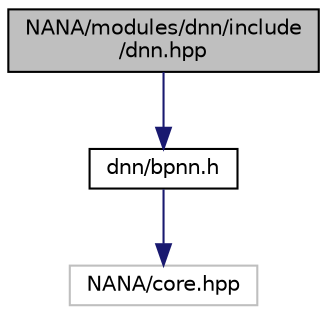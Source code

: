 digraph "NANA/modules/dnn/include/dnn.hpp"
{
 // LATEX_PDF_SIZE
  edge [fontname="Helvetica",fontsize="10",labelfontname="Helvetica",labelfontsize="10"];
  node [fontname="Helvetica",fontsize="10",shape=record];
  Node1 [label="NANA/modules/dnn/include\l/dnn.hpp",height=0.2,width=0.4,color="black", fillcolor="grey75", style="filled", fontcolor="black",tooltip="实现深度学习相关算法"];
  Node1 -> Node2 [color="midnightblue",fontsize="10",style="solid",fontname="Helvetica"];
  Node2 [label="dnn/bpnn.h",height=0.2,width=0.4,color="black", fillcolor="white", style="filled",URL="$bpnn_8h.html",tooltip="实现BP神经网络"];
  Node2 -> Node3 [color="midnightblue",fontsize="10",style="solid",fontname="Helvetica"];
  Node3 [label="NANA/core.hpp",height=0.2,width=0.4,color="grey75", fillcolor="white", style="filled",tooltip=" "];
}
